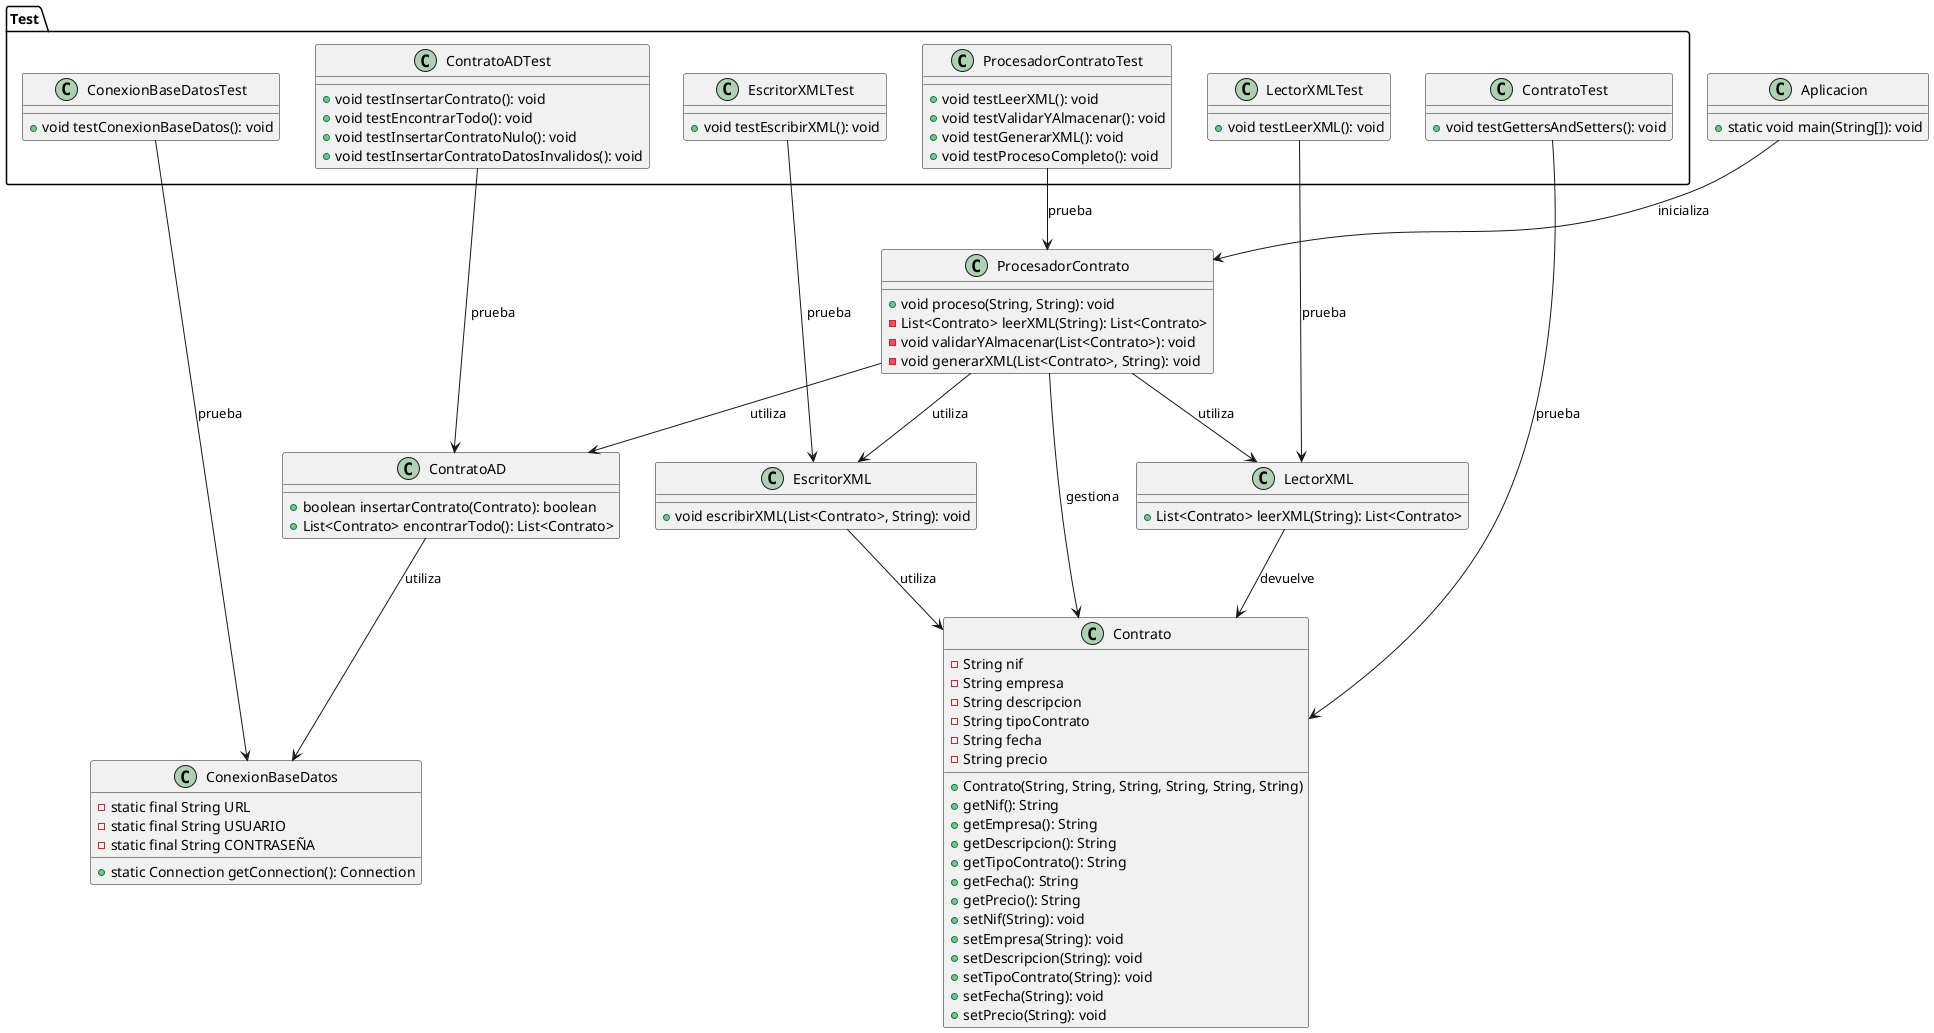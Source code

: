 @startuml

' Clases principales del proyecto
class ConexionBaseDatos {
    - static final String URL
    - static final String USUARIO
    - static final String CONTRASEÑA
    + static Connection getConnection(): Connection
}

class Contrato {
    - String nif
    - String empresa
    - String descripcion
    - String tipoContrato
    - String fecha
    - String precio
    + Contrato(String, String, String, String, String, String)
    + getNif(): String
    + getEmpresa(): String
    + getDescripcion(): String
    + getTipoContrato(): String
    + getFecha(): String
    + getPrecio(): String
    + setNif(String): void
    + setEmpresa(String): void
    + setDescripcion(String): void
    + setTipoContrato(String): void
    + setFecha(String): void
    + setPrecio(String): void
}

class ContratoAD {
    + boolean insertarContrato(Contrato): boolean
    + List<Contrato> encontrarTodo(): List<Contrato>
}

class ProcesadorContrato {
    + void proceso(String, String): void
    - List<Contrato> leerXML(String): List<Contrato>
    - void validarYAlmacenar(List<Contrato>): void
    - void generarXML(List<Contrato>, String): void
}

class LectorXML {
    + List<Contrato> leerXML(String): List<Contrato>
}

class EscritorXML {
    + void escribirXML(List<Contrato>, String): void
}

class Aplicacion {
    + static void main(String[]): void
}

' Clases para las pruebas
package "Test" {
    class ConexionBaseDatosTest {
        + void testConexionBaseDatos(): void
    }
    class ContratoTest {
        + void testGettersAndSetters(): void
    }
    class ContratoADTest {
        + void testInsertarContrato(): void
        + void testEncontrarTodo(): void
        + void testInsertarContratoNulo(): void
        + void testInsertarContratoDatosInvalidos(): void
    }
    class ProcesadorContratoTest {
        + void testLeerXML(): void
        + void testValidarYAlmacenar(): void
        + void testGenerarXML(): void
        + void testProcesoCompleto(): void
    }
    class LectorXMLTest {
        + void testLeerXML(): void
    }
    class EscritorXMLTest {
        + void testEscribirXML(): void
    }
}

' Relaciones entre clases principales
ContratoAD --> ConexionBaseDatos : utiliza
ProcesadorContrato --> ContratoAD : utiliza
ProcesadorContrato --> Contrato : gestiona
ProcesadorContrato --> LectorXML : utiliza
ProcesadorContrato --> EscritorXML : utiliza
LectorXML --> Contrato : devuelve
EscritorXML --> Contrato : utiliza
Aplicacion --> ProcesadorContrato : inicializa

' Relaciones de las clases de prueba
ConexionBaseDatosTest --> ConexionBaseDatos : prueba
ContratoTest --> Contrato : prueba
ContratoADTest --> ContratoAD : prueba
ProcesadorContratoTest --> ProcesadorContrato : prueba
LectorXMLTest --> LectorXML : prueba
EscritorXMLTest --> EscritorXML : prueba

@enduml
